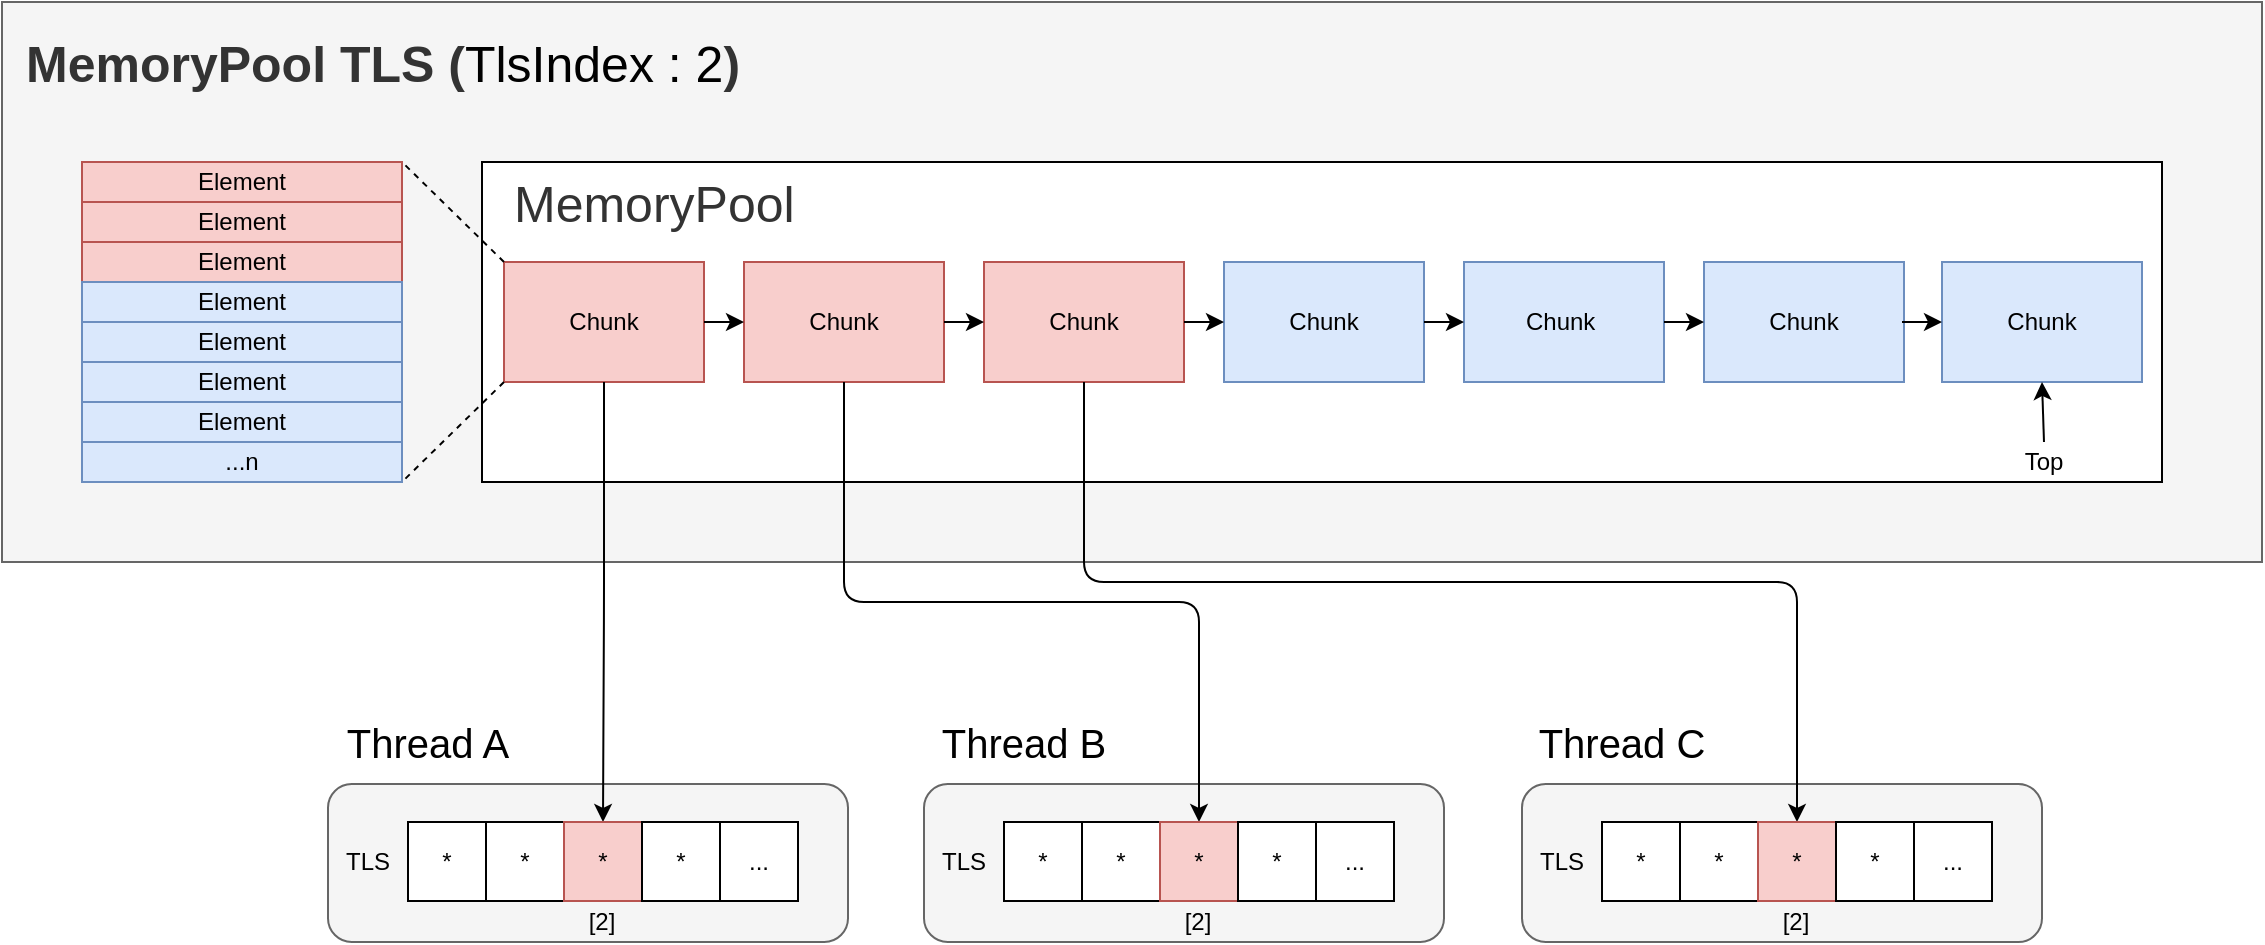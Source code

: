 <mxfile version="13.9.9" type="device"><diagram id="ElAwL4_f756w25zhHShE" name="페이지-1"><mxGraphModel dx="3555" dy="-2621" grid="1" gridSize="10" guides="1" tooltips="1" connect="1" arrows="1" fold="1" page="1" pageScale="1" pageWidth="827" pageHeight="1169" math="0" shadow="0"><root><mxCell id="0"/><mxCell id="1" parent="0"/><mxCell id="fuHlf_QvDyEG4dP33QbM-62" value="" style="rounded=1;whiteSpace=wrap;html=1;fillColor=#f5f5f5;strokeColor=#666666;fontColor=#333333;" parent="1" vertex="1"><mxGeometry x="920" y="5311" width="260" height="79" as="geometry"/></mxCell><mxCell id="fuHlf_QvDyEG4dP33QbM-50" value="" style="rounded=1;whiteSpace=wrap;html=1;fillColor=#f5f5f5;strokeColor=#666666;fontColor=#333333;" parent="1" vertex="1"><mxGeometry x="621" y="5311" width="260" height="79" as="geometry"/></mxCell><mxCell id="fuHlf_QvDyEG4dP33QbM-33" value="" style="rounded=1;whiteSpace=wrap;html=1;fillColor=#f5f5f5;strokeColor=#666666;fontColor=#333333;" parent="1" vertex="1"><mxGeometry x="323" y="5311" width="260" height="79" as="geometry"/></mxCell><mxCell id="fuHlf_QvDyEG4dP33QbM-31" value="" style="rounded=0;whiteSpace=wrap;html=1;fillColor=#f5f5f5;strokeColor=#666666;fontColor=#333333;" parent="1" vertex="1"><mxGeometry x="160" y="4920" width="1130" height="280" as="geometry"/></mxCell><mxCell id="fuHlf_QvDyEG4dP33QbM-1" value="" style="rounded=0;whiteSpace=wrap;html=1;" parent="1" vertex="1"><mxGeometry x="400" y="5000" width="840" height="160" as="geometry"/></mxCell><mxCell id="fuHlf_QvDyEG4dP33QbM-2" value="Chunk" style="rounded=0;whiteSpace=wrap;html=1;fillColor=#f8cecc;strokeColor=#b85450;" parent="1" vertex="1"><mxGeometry x="411" y="5050" width="100" height="60" as="geometry"/></mxCell><mxCell id="fuHlf_QvDyEG4dP33QbM-3" value="&lt;span&gt;Chunk&lt;/span&gt;" style="rounded=0;whiteSpace=wrap;html=1;fillColor=#f8cecc;strokeColor=#b85450;" parent="1" vertex="1"><mxGeometry x="531" y="5050" width="100" height="60" as="geometry"/></mxCell><mxCell id="fuHlf_QvDyEG4dP33QbM-4" value="&lt;span&gt;Chunk&lt;/span&gt;" style="rounded=0;whiteSpace=wrap;html=1;fillColor=#f8cecc;strokeColor=#b85450;" parent="1" vertex="1"><mxGeometry x="651" y="5050" width="100" height="60" as="geometry"/></mxCell><mxCell id="fuHlf_QvDyEG4dP33QbM-5" value="&lt;span&gt;Chunk&lt;/span&gt;" style="rounded=0;whiteSpace=wrap;html=1;fillColor=#dae8fc;strokeColor=#6c8ebf;" parent="1" vertex="1"><mxGeometry x="771" y="5050" width="100" height="60" as="geometry"/></mxCell><mxCell id="fuHlf_QvDyEG4dP33QbM-6" value="&lt;span&gt;Chunk&amp;nbsp;&lt;/span&gt;" style="rounded=0;whiteSpace=wrap;html=1;fillColor=#dae8fc;strokeColor=#6c8ebf;" parent="1" vertex="1"><mxGeometry x="891" y="5050" width="100" height="60" as="geometry"/></mxCell><mxCell id="fuHlf_QvDyEG4dP33QbM-7" value="&lt;span&gt;Chunk&lt;/span&gt;" style="rounded=0;whiteSpace=wrap;html=1;fillColor=#dae8fc;strokeColor=#6c8ebf;" parent="1" vertex="1"><mxGeometry x="1011" y="5050" width="100" height="60" as="geometry"/></mxCell><mxCell id="fuHlf_QvDyEG4dP33QbM-8" value="&lt;span&gt;Chunk&lt;/span&gt;" style="rounded=0;whiteSpace=wrap;html=1;fillColor=#dae8fc;strokeColor=#6c8ebf;" parent="1" vertex="1"><mxGeometry x="1130" y="5050" width="100" height="60" as="geometry"/></mxCell><mxCell id="fuHlf_QvDyEG4dP33QbM-9" value="" style="rounded=0;whiteSpace=wrap;html=1;" parent="1" vertex="1"><mxGeometry x="200" y="5000" width="160" height="160" as="geometry"/></mxCell><mxCell id="fuHlf_QvDyEG4dP33QbM-11" value="" style="endArrow=none;dashed=1;html=1;exitX=0;exitY=0;exitDx=0;exitDy=0;entryX=1;entryY=0;entryDx=0;entryDy=0;" parent="1" source="fuHlf_QvDyEG4dP33QbM-2" target="fuHlf_QvDyEG4dP33QbM-9" edge="1"><mxGeometry width="50" height="50" relative="1" as="geometry"><mxPoint x="440" y="5050" as="sourcePoint"/><mxPoint x="490" y="5000" as="targetPoint"/></mxGeometry></mxCell><mxCell id="fuHlf_QvDyEG4dP33QbM-12" value="" style="endArrow=none;dashed=1;html=1;exitX=0;exitY=1;exitDx=0;exitDy=0;entryX=1;entryY=1;entryDx=0;entryDy=0;" parent="1" source="fuHlf_QvDyEG4dP33QbM-2" target="fuHlf_QvDyEG4dP33QbM-9" edge="1"><mxGeometry width="50" height="50" relative="1" as="geometry"><mxPoint x="440" y="5050" as="sourcePoint"/><mxPoint x="490" y="5000" as="targetPoint"/></mxGeometry></mxCell><mxCell id="fuHlf_QvDyEG4dP33QbM-13" value="Element" style="rounded=0;whiteSpace=wrap;html=1;fillColor=#f8cecc;strokeColor=#b85450;" parent="1" vertex="1"><mxGeometry x="200" y="5000" width="160" height="20" as="geometry"/></mxCell><mxCell id="fuHlf_QvDyEG4dP33QbM-14" value="&lt;span&gt;Element&lt;/span&gt;" style="rounded=0;whiteSpace=wrap;html=1;fillColor=#f8cecc;strokeColor=#b85450;" parent="1" vertex="1"><mxGeometry x="200" y="5020" width="160" height="20" as="geometry"/></mxCell><mxCell id="fuHlf_QvDyEG4dP33QbM-18" value="&lt;span&gt;Element&lt;/span&gt;" style="rounded=0;whiteSpace=wrap;html=1;fillColor=#f8cecc;strokeColor=#b85450;" parent="1" vertex="1"><mxGeometry x="200" y="5040" width="160" height="20" as="geometry"/></mxCell><mxCell id="fuHlf_QvDyEG4dP33QbM-19" value="&lt;span&gt;Element&lt;/span&gt;" style="rounded=0;whiteSpace=wrap;html=1;fillColor=#dae8fc;strokeColor=#6c8ebf;" parent="1" vertex="1"><mxGeometry x="200" y="5060" width="160" height="20" as="geometry"/></mxCell><mxCell id="fuHlf_QvDyEG4dP33QbM-20" value="&lt;span&gt;Element&lt;/span&gt;" style="rounded=0;whiteSpace=wrap;html=1;fillColor=#dae8fc;strokeColor=#6c8ebf;" parent="1" vertex="1"><mxGeometry x="200" y="5080" width="160" height="20" as="geometry"/></mxCell><mxCell id="fuHlf_QvDyEG4dP33QbM-21" value="&lt;span&gt;Element&lt;/span&gt;" style="rounded=0;whiteSpace=wrap;html=1;fillColor=#dae8fc;strokeColor=#6c8ebf;" parent="1" vertex="1"><mxGeometry x="200" y="5100" width="160" height="20" as="geometry"/></mxCell><mxCell id="fuHlf_QvDyEG4dP33QbM-22" value="&lt;span&gt;Element&lt;/span&gt;" style="rounded=0;whiteSpace=wrap;html=1;fillColor=#dae8fc;strokeColor=#6c8ebf;" parent="1" vertex="1"><mxGeometry x="200" y="5120" width="160" height="20" as="geometry"/></mxCell><mxCell id="fuHlf_QvDyEG4dP33QbM-23" value="&lt;span&gt;...n&lt;/span&gt;" style="rounded=0;whiteSpace=wrap;html=1;fillColor=#dae8fc;strokeColor=#6c8ebf;" parent="1" vertex="1"><mxGeometry x="200" y="5140" width="160" height="20" as="geometry"/></mxCell><mxCell id="fuHlf_QvDyEG4dP33QbM-26" value="" style="endArrow=classic;html=1;entryX=0.5;entryY=1;entryDx=0;entryDy=0;exitX=0.5;exitY=0;exitDx=0;exitDy=0;" parent="1" source="fuHlf_QvDyEG4dP33QbM-27" target="fuHlf_QvDyEG4dP33QbM-8" edge="1"><mxGeometry width="50" height="50" relative="1" as="geometry"><mxPoint x="821" y="5140" as="sourcePoint"/><mxPoint x="833" y="5150" as="targetPoint"/><Array as="points"/></mxGeometry></mxCell><mxCell id="fuHlf_QvDyEG4dP33QbM-27" value="Top" style="text;html=1;strokeColor=none;fillColor=none;align=center;verticalAlign=middle;whiteSpace=wrap;rounded=0;" parent="1" vertex="1"><mxGeometry x="1161" y="5140" width="40" height="20" as="geometry"/></mxCell><mxCell id="fuHlf_QvDyEG4dP33QbM-28" value="&lt;span&gt;&lt;font style=&quot;font-size: 25px&quot;&gt;MemoryPool&lt;/font&gt;&lt;/span&gt;" style="text;html=1;strokeColor=none;fillColor=none;align=left;verticalAlign=middle;whiteSpace=wrap;rounded=0;fontColor=#333333;fontSize=15;fontStyle=0" parent="1" vertex="1"><mxGeometry x="414" y="5010" width="159" height="20" as="geometry"/></mxCell><mxCell id="fuHlf_QvDyEG4dP33QbM-32" value="&lt;b&gt;&lt;font style=&quot;font-size: 25px&quot;&gt;MemoryPool TLS (&lt;/font&gt;&lt;/b&gt;&lt;span style=&quot;color: rgb(0 , 0 , 0) ; font-size: 25px ; text-align: center&quot;&gt;TlsIndex : 2&lt;/span&gt;&lt;b&gt;&lt;font style=&quot;font-size: 25px&quot;&gt;)&lt;/font&gt;&lt;/b&gt;" style="text;html=1;strokeColor=none;fillColor=none;align=left;verticalAlign=middle;whiteSpace=wrap;rounded=0;fontColor=#333333;fontSize=15;" parent="1" vertex="1"><mxGeometry x="170" y="4940" width="370" height="20" as="geometry"/></mxCell><mxCell id="fuHlf_QvDyEG4dP33QbM-73" value="" style="edgeStyle=elbowEdgeStyle;elbow=vertical;endArrow=classic;html=1;exitX=0.5;exitY=1;exitDx=0;exitDy=0;entryX=0.5;entryY=0;entryDx=0;entryDy=0;" parent="1" source="fuHlf_QvDyEG4dP33QbM-2" target="fuHlf_QvDyEG4dP33QbM-42" edge="1"><mxGeometry width="50" height="50" relative="1" as="geometry"><mxPoint x="690" y="5190" as="sourcePoint"/><mxPoint x="740" y="5140" as="targetPoint"/></mxGeometry></mxCell><mxCell id="fuHlf_QvDyEG4dP33QbM-74" value="" style="edgeStyle=elbowEdgeStyle;elbow=vertical;endArrow=classic;html=1;exitX=0.5;exitY=1;exitDx=0;exitDy=0;entryX=0.5;entryY=0;entryDx=0;entryDy=0;" parent="1" source="fuHlf_QvDyEG4dP33QbM-3" target="fuHlf_QvDyEG4dP33QbM-57" edge="1"><mxGeometry width="50" height="50" relative="1" as="geometry"><mxPoint x="471" y="5120" as="sourcePoint"/><mxPoint x="470.5" y="5340" as="targetPoint"/></mxGeometry></mxCell><mxCell id="fuHlf_QvDyEG4dP33QbM-75" value="" style="edgeStyle=elbowEdgeStyle;elbow=vertical;endArrow=classic;html=1;exitX=0.5;exitY=1;exitDx=0;exitDy=0;entryX=0.5;entryY=0;entryDx=0;entryDy=0;" parent="1" source="fuHlf_QvDyEG4dP33QbM-4" target="fuHlf_QvDyEG4dP33QbM-69" edge="1"><mxGeometry width="50" height="50" relative="1" as="geometry"><mxPoint x="481" y="5130" as="sourcePoint"/><mxPoint x="480.5" y="5350" as="targetPoint"/><Array as="points"><mxPoint x="880" y="5210"/></Array></mxGeometry></mxCell><mxCell id="fuHlf_QvDyEG4dP33QbM-39" value="&lt;font style=&quot;font-size: 20px&quot;&gt;Thread A&lt;/font&gt;" style="text;html=1;strokeColor=none;fillColor=none;align=center;verticalAlign=middle;whiteSpace=wrap;rounded=0;" parent="1" vertex="1"><mxGeometry x="323" y="5280" width="100" height="20" as="geometry"/></mxCell><mxCell id="fuHlf_QvDyEG4dP33QbM-46" value="" style="group" parent="1" vertex="1" connectable="0"><mxGeometry x="323" y="5330" width="235" height="59.5" as="geometry"/></mxCell><mxCell id="fuHlf_QvDyEG4dP33QbM-38" value="" style="group" parent="fuHlf_QvDyEG4dP33QbM-46" vertex="1" connectable="0"><mxGeometry width="79" height="39.5" as="geometry"/></mxCell><mxCell id="fuHlf_QvDyEG4dP33QbM-34" value="*" style="rounded=0;whiteSpace=wrap;html=1;" parent="fuHlf_QvDyEG4dP33QbM-38" vertex="1"><mxGeometry x="40" width="39" height="39.5" as="geometry"/></mxCell><mxCell id="fuHlf_QvDyEG4dP33QbM-35" value="TLS" style="text;html=1;strokeColor=none;fillColor=none;align=center;verticalAlign=middle;whiteSpace=wrap;rounded=0;" parent="fuHlf_QvDyEG4dP33QbM-38" vertex="1"><mxGeometry y="9.75" width="40" height="20" as="geometry"/></mxCell><mxCell id="fuHlf_QvDyEG4dP33QbM-41" value="*" style="rounded=0;whiteSpace=wrap;html=1;" parent="fuHlf_QvDyEG4dP33QbM-46" vertex="1"><mxGeometry x="79" width="39" height="39.5" as="geometry"/></mxCell><mxCell id="fuHlf_QvDyEG4dP33QbM-42" value="*" style="rounded=0;whiteSpace=wrap;html=1;fillColor=#f8cecc;strokeColor=#b85450;" parent="fuHlf_QvDyEG4dP33QbM-46" vertex="1"><mxGeometry x="118" width="39" height="39.5" as="geometry"/></mxCell><mxCell id="fuHlf_QvDyEG4dP33QbM-43" value="*" style="rounded=0;whiteSpace=wrap;html=1;" parent="fuHlf_QvDyEG4dP33QbM-46" vertex="1"><mxGeometry x="157" width="39" height="39.5" as="geometry"/></mxCell><mxCell id="fuHlf_QvDyEG4dP33QbM-44" value="..." style="rounded=0;whiteSpace=wrap;html=1;" parent="fuHlf_QvDyEG4dP33QbM-46" vertex="1"><mxGeometry x="196" width="39" height="39.5" as="geometry"/></mxCell><mxCell id="fuHlf_QvDyEG4dP33QbM-45" value="[2]" style="text;html=1;strokeColor=none;fillColor=none;align=center;verticalAlign=middle;whiteSpace=wrap;rounded=0;" parent="fuHlf_QvDyEG4dP33QbM-46" vertex="1"><mxGeometry x="117" y="39.5" width="40" height="20" as="geometry"/></mxCell><mxCell id="fuHlf_QvDyEG4dP33QbM-51" value="&lt;font style=&quot;font-size: 20px&quot;&gt;Thread B&lt;/font&gt;" style="text;html=1;strokeColor=none;fillColor=none;align=center;verticalAlign=middle;whiteSpace=wrap;rounded=0;" parent="1" vertex="1"><mxGeometry x="621" y="5280" width="100" height="20" as="geometry"/></mxCell><mxCell id="fuHlf_QvDyEG4dP33QbM-52" value="" style="group" parent="1" vertex="1" connectable="0"><mxGeometry x="621" y="5330" width="235" height="59.5" as="geometry"/></mxCell><mxCell id="fuHlf_QvDyEG4dP33QbM-53" value="" style="group" parent="fuHlf_QvDyEG4dP33QbM-52" vertex="1" connectable="0"><mxGeometry width="79" height="39.5" as="geometry"/></mxCell><mxCell id="fuHlf_QvDyEG4dP33QbM-54" value="*" style="rounded=0;whiteSpace=wrap;html=1;" parent="fuHlf_QvDyEG4dP33QbM-53" vertex="1"><mxGeometry x="40" width="39" height="39.5" as="geometry"/></mxCell><mxCell id="fuHlf_QvDyEG4dP33QbM-55" value="TLS" style="text;html=1;strokeColor=none;fillColor=none;align=center;verticalAlign=middle;whiteSpace=wrap;rounded=0;" parent="fuHlf_QvDyEG4dP33QbM-53" vertex="1"><mxGeometry y="9.75" width="40" height="20" as="geometry"/></mxCell><mxCell id="fuHlf_QvDyEG4dP33QbM-56" value="*" style="rounded=0;whiteSpace=wrap;html=1;" parent="fuHlf_QvDyEG4dP33QbM-52" vertex="1"><mxGeometry x="79" width="39" height="39.5" as="geometry"/></mxCell><mxCell id="fuHlf_QvDyEG4dP33QbM-57" value="*" style="rounded=0;whiteSpace=wrap;html=1;fillColor=#f8cecc;strokeColor=#b85450;" parent="fuHlf_QvDyEG4dP33QbM-52" vertex="1"><mxGeometry x="118" width="39" height="39.5" as="geometry"/></mxCell><mxCell id="fuHlf_QvDyEG4dP33QbM-58" value="*" style="rounded=0;whiteSpace=wrap;html=1;" parent="fuHlf_QvDyEG4dP33QbM-52" vertex="1"><mxGeometry x="157" width="39" height="39.5" as="geometry"/></mxCell><mxCell id="fuHlf_QvDyEG4dP33QbM-59" value="..." style="rounded=0;whiteSpace=wrap;html=1;" parent="fuHlf_QvDyEG4dP33QbM-52" vertex="1"><mxGeometry x="196" width="39" height="39.5" as="geometry"/></mxCell><mxCell id="fuHlf_QvDyEG4dP33QbM-60" value="[2]" style="text;html=1;strokeColor=none;fillColor=none;align=center;verticalAlign=middle;whiteSpace=wrap;rounded=0;" parent="fuHlf_QvDyEG4dP33QbM-52" vertex="1"><mxGeometry x="117" y="39.5" width="40" height="20" as="geometry"/></mxCell><mxCell id="fuHlf_QvDyEG4dP33QbM-63" value="&lt;font style=&quot;font-size: 20px&quot;&gt;Thread C&lt;/font&gt;" style="text;html=1;strokeColor=none;fillColor=none;align=center;verticalAlign=middle;whiteSpace=wrap;rounded=0;" parent="1" vertex="1"><mxGeometry x="920" y="5280" width="100" height="20" as="geometry"/></mxCell><mxCell id="fuHlf_QvDyEG4dP33QbM-64" value="" style="group" parent="1" vertex="1" connectable="0"><mxGeometry x="920" y="5330" width="235" height="59.5" as="geometry"/></mxCell><mxCell id="fuHlf_QvDyEG4dP33QbM-65" value="" style="group" parent="fuHlf_QvDyEG4dP33QbM-64" vertex="1" connectable="0"><mxGeometry width="79" height="39.5" as="geometry"/></mxCell><mxCell id="fuHlf_QvDyEG4dP33QbM-66" value="*" style="rounded=0;whiteSpace=wrap;html=1;" parent="fuHlf_QvDyEG4dP33QbM-65" vertex="1"><mxGeometry x="40" width="39" height="39.5" as="geometry"/></mxCell><mxCell id="fuHlf_QvDyEG4dP33QbM-67" value="TLS" style="text;html=1;strokeColor=none;fillColor=none;align=center;verticalAlign=middle;whiteSpace=wrap;rounded=0;" parent="fuHlf_QvDyEG4dP33QbM-65" vertex="1"><mxGeometry y="9.75" width="40" height="20" as="geometry"/></mxCell><mxCell id="fuHlf_QvDyEG4dP33QbM-68" value="*" style="rounded=0;whiteSpace=wrap;html=1;" parent="fuHlf_QvDyEG4dP33QbM-64" vertex="1"><mxGeometry x="79" width="39" height="39.5" as="geometry"/></mxCell><mxCell id="fuHlf_QvDyEG4dP33QbM-69" value="*" style="rounded=0;whiteSpace=wrap;html=1;fillColor=#f8cecc;strokeColor=#b85450;" parent="fuHlf_QvDyEG4dP33QbM-64" vertex="1"><mxGeometry x="118" width="39" height="39.5" as="geometry"/></mxCell><mxCell id="fuHlf_QvDyEG4dP33QbM-70" value="*" style="rounded=0;whiteSpace=wrap;html=1;" parent="fuHlf_QvDyEG4dP33QbM-64" vertex="1"><mxGeometry x="157" width="39" height="39.5" as="geometry"/></mxCell><mxCell id="fuHlf_QvDyEG4dP33QbM-71" value="..." style="rounded=0;whiteSpace=wrap;html=1;" parent="fuHlf_QvDyEG4dP33QbM-64" vertex="1"><mxGeometry x="196" width="39" height="39.5" as="geometry"/></mxCell><mxCell id="fuHlf_QvDyEG4dP33QbM-72" value="[2]" style="text;html=1;strokeColor=none;fillColor=none;align=center;verticalAlign=middle;whiteSpace=wrap;rounded=0;" parent="fuHlf_QvDyEG4dP33QbM-64" vertex="1"><mxGeometry x="117" y="39.5" width="40" height="20" as="geometry"/></mxCell><mxCell id="fuHlf_QvDyEG4dP33QbM-76" value="" style="endArrow=classic;html=1;exitX=1;exitY=0.5;exitDx=0;exitDy=0;entryX=0;entryY=0.5;entryDx=0;entryDy=0;" parent="1" source="fuHlf_QvDyEG4dP33QbM-4" target="fuHlf_QvDyEG4dP33QbM-5" edge="1"><mxGeometry width="50" height="50" relative="1" as="geometry"><mxPoint x="720" y="5140" as="sourcePoint"/><mxPoint x="770" y="5090" as="targetPoint"/></mxGeometry></mxCell><mxCell id="fuHlf_QvDyEG4dP33QbM-77" value="" style="endArrow=classic;html=1;exitX=1;exitY=0.5;exitDx=0;exitDy=0;entryX=0;entryY=0.5;entryDx=0;entryDy=0;" parent="1" edge="1"><mxGeometry width="50" height="50" relative="1" as="geometry"><mxPoint x="631" y="5080" as="sourcePoint"/><mxPoint x="651" y="5080" as="targetPoint"/></mxGeometry></mxCell><mxCell id="fuHlf_QvDyEG4dP33QbM-78" value="" style="endArrow=classic;html=1;exitX=1;exitY=0.5;exitDx=0;exitDy=0;entryX=0;entryY=0.5;entryDx=0;entryDy=0;" parent="1" edge="1"><mxGeometry width="50" height="50" relative="1" as="geometry"><mxPoint x="511" y="5080" as="sourcePoint"/><mxPoint x="531" y="5080" as="targetPoint"/></mxGeometry></mxCell><mxCell id="fuHlf_QvDyEG4dP33QbM-79" value="" style="endArrow=classic;html=1;exitX=1;exitY=0.5;exitDx=0;exitDy=0;entryX=0;entryY=0.5;entryDx=0;entryDy=0;" parent="1" edge="1"><mxGeometry width="50" height="50" relative="1" as="geometry"><mxPoint x="871" y="5080" as="sourcePoint"/><mxPoint x="891" y="5080" as="targetPoint"/></mxGeometry></mxCell><mxCell id="fuHlf_QvDyEG4dP33QbM-80" value="" style="endArrow=classic;html=1;exitX=1;exitY=0.5;exitDx=0;exitDy=0;entryX=0;entryY=0.5;entryDx=0;entryDy=0;" parent="1" edge="1"><mxGeometry width="50" height="50" relative="1" as="geometry"><mxPoint x="991" y="5080" as="sourcePoint"/><mxPoint x="1011" y="5080" as="targetPoint"/></mxGeometry></mxCell><mxCell id="fuHlf_QvDyEG4dP33QbM-81" value="" style="endArrow=classic;html=1;exitX=1;exitY=0.5;exitDx=0;exitDy=0;entryX=0;entryY=0.5;entryDx=0;entryDy=0;" parent="1" edge="1"><mxGeometry width="50" height="50" relative="1" as="geometry"><mxPoint x="1110" y="5080" as="sourcePoint"/><mxPoint x="1130" y="5080" as="targetPoint"/></mxGeometry></mxCell></root></mxGraphModel></diagram></mxfile>